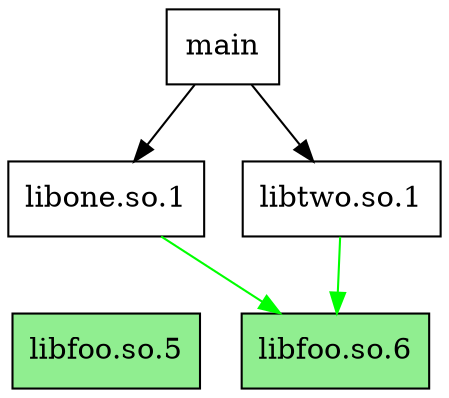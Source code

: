 digraph {
  node [shape=record];

  main
  "libfoo.so.5" [style="filled" fillcolor="lightgreen"]
  "libfoo.so.6" [style="filled" fillcolor="lightgreen"]

  main -> "libone.so.1"
  main -> "libtwo.so.1"

  "libone.so.1" -> "libfoo.so.6" [color="green"]
  "libone.so.1" -> "libfoo.so.5" [style=invis]
  "libtwo.so.1" -> "libfoo.so.6" [color="green"]
}
